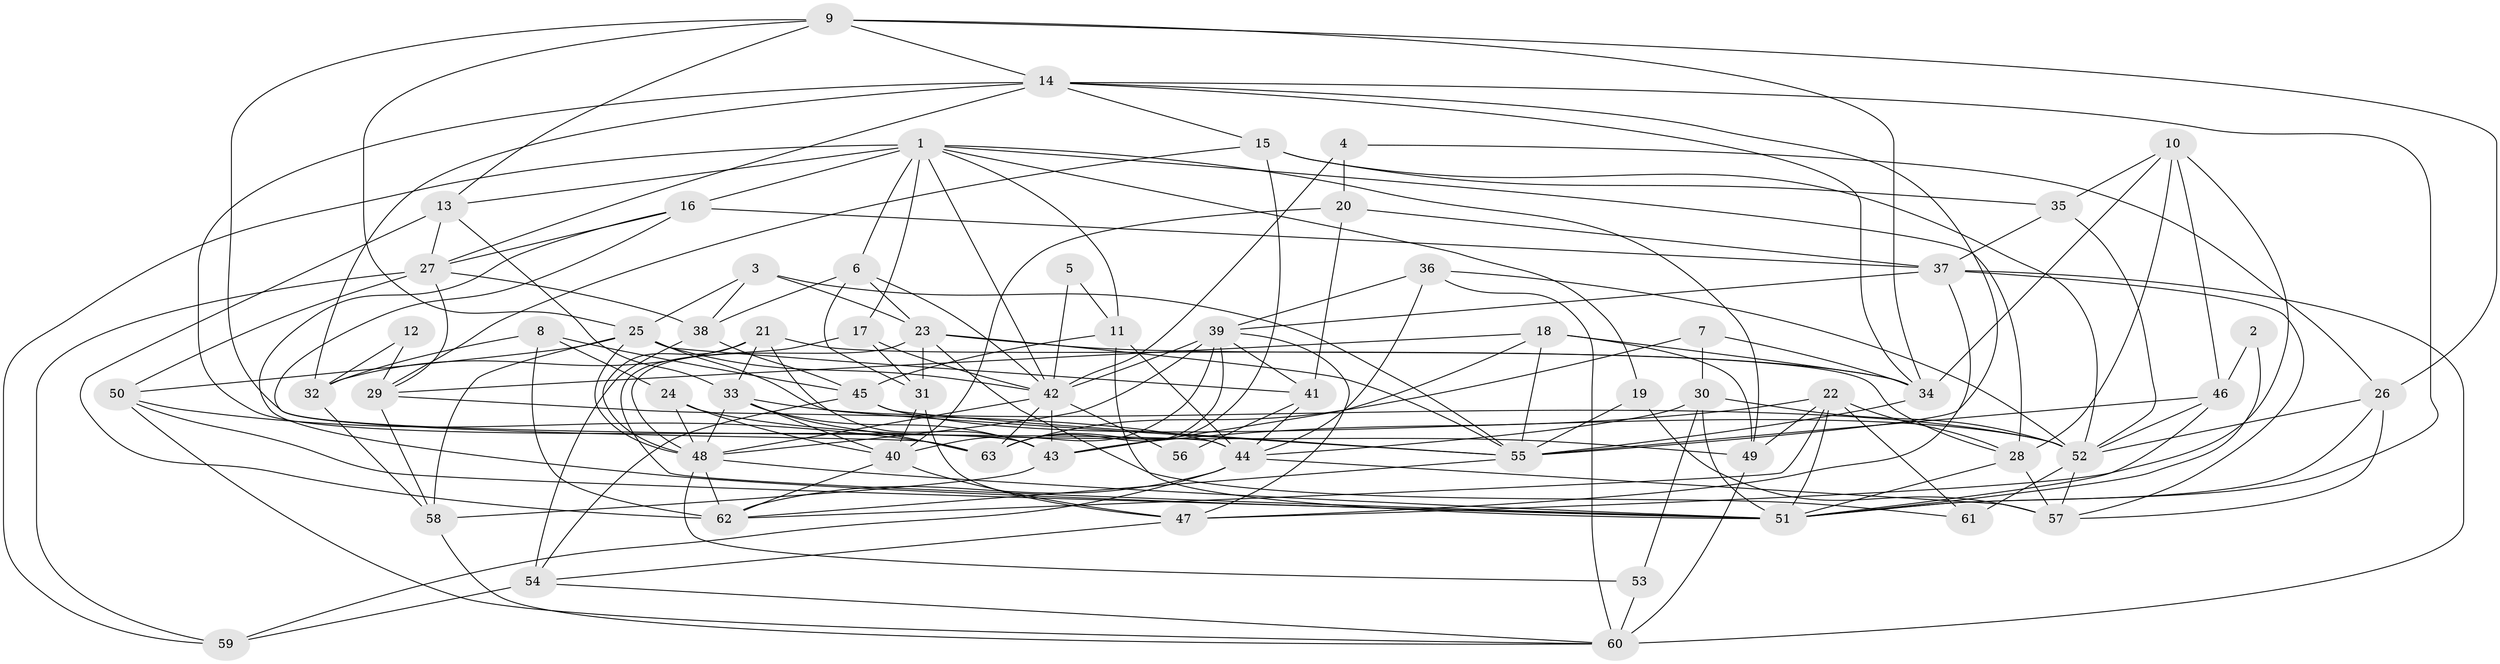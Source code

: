 // original degree distribution, {4: 0.312, 6: 0.08, 7: 0.016, 5: 0.208, 2: 0.12, 3: 0.248, 9: 0.008, 8: 0.008}
// Generated by graph-tools (version 1.1) at 2025/50/03/09/25 03:50:07]
// undirected, 63 vertices, 179 edges
graph export_dot {
graph [start="1"]
  node [color=gray90,style=filled];
  1;
  2;
  3;
  4;
  5;
  6;
  7;
  8;
  9;
  10;
  11;
  12;
  13;
  14;
  15;
  16;
  17;
  18;
  19;
  20;
  21;
  22;
  23;
  24;
  25;
  26;
  27;
  28;
  29;
  30;
  31;
  32;
  33;
  34;
  35;
  36;
  37;
  38;
  39;
  40;
  41;
  42;
  43;
  44;
  45;
  46;
  47;
  48;
  49;
  50;
  51;
  52;
  53;
  54;
  55;
  56;
  57;
  58;
  59;
  60;
  61;
  62;
  63;
  1 -- 6 [weight=1.0];
  1 -- 11 [weight=1.0];
  1 -- 13 [weight=1.0];
  1 -- 16 [weight=1.0];
  1 -- 17 [weight=1.0];
  1 -- 19 [weight=1.0];
  1 -- 28 [weight=1.0];
  1 -- 42 [weight=1.0];
  1 -- 49 [weight=1.0];
  1 -- 59 [weight=1.0];
  2 -- 46 [weight=1.0];
  2 -- 51 [weight=1.0];
  3 -- 23 [weight=1.0];
  3 -- 25 [weight=1.0];
  3 -- 38 [weight=1.0];
  3 -- 55 [weight=1.0];
  4 -- 20 [weight=1.0];
  4 -- 26 [weight=1.0];
  4 -- 42 [weight=1.0];
  5 -- 11 [weight=1.0];
  5 -- 42 [weight=1.0];
  6 -- 23 [weight=1.0];
  6 -- 31 [weight=1.0];
  6 -- 38 [weight=1.0];
  6 -- 42 [weight=1.0];
  7 -- 30 [weight=1.0];
  7 -- 34 [weight=1.0];
  7 -- 63 [weight=1.0];
  8 -- 24 [weight=1.0];
  8 -- 32 [weight=1.0];
  8 -- 45 [weight=1.0];
  8 -- 62 [weight=1.0];
  9 -- 13 [weight=1.0];
  9 -- 14 [weight=1.0];
  9 -- 25 [weight=1.0];
  9 -- 26 [weight=1.0];
  9 -- 34 [weight=1.0];
  9 -- 44 [weight=1.0];
  10 -- 28 [weight=1.0];
  10 -- 34 [weight=1.0];
  10 -- 35 [weight=1.0];
  10 -- 46 [weight=1.0];
  10 -- 47 [weight=1.0];
  11 -- 44 [weight=1.0];
  11 -- 45 [weight=1.0];
  11 -- 51 [weight=1.0];
  12 -- 29 [weight=1.0];
  12 -- 32 [weight=1.0];
  13 -- 27 [weight=1.0];
  13 -- 33 [weight=1.0];
  13 -- 62 [weight=1.0];
  14 -- 15 [weight=1.0];
  14 -- 27 [weight=1.0];
  14 -- 32 [weight=1.0];
  14 -- 34 [weight=1.0];
  14 -- 43 [weight=1.0];
  14 -- 51 [weight=1.0];
  14 -- 55 [weight=1.0];
  15 -- 29 [weight=1.0];
  15 -- 35 [weight=1.0];
  15 -- 52 [weight=1.0];
  15 -- 63 [weight=1.0];
  16 -- 27 [weight=1.0];
  16 -- 37 [weight=2.0];
  16 -- 51 [weight=1.0];
  16 -- 63 [weight=1.0];
  17 -- 31 [weight=1.0];
  17 -- 42 [weight=1.0];
  17 -- 51 [weight=1.0];
  18 -- 29 [weight=1.0];
  18 -- 34 [weight=1.0];
  18 -- 43 [weight=1.0];
  18 -- 49 [weight=1.0];
  18 -- 55 [weight=1.0];
  19 -- 55 [weight=1.0];
  19 -- 57 [weight=1.0];
  20 -- 37 [weight=1.0];
  20 -- 40 [weight=1.0];
  20 -- 41 [weight=1.0];
  21 -- 28 [weight=1.0];
  21 -- 32 [weight=1.0];
  21 -- 33 [weight=1.0];
  21 -- 43 [weight=1.0];
  21 -- 48 [weight=1.0];
  22 -- 28 [weight=1.0];
  22 -- 43 [weight=1.0];
  22 -- 49 [weight=1.0];
  22 -- 51 [weight=1.0];
  22 -- 61 [weight=1.0];
  22 -- 62 [weight=1.0];
  23 -- 31 [weight=1.0];
  23 -- 34 [weight=1.0];
  23 -- 48 [weight=1.0];
  23 -- 55 [weight=1.0];
  23 -- 61 [weight=1.0];
  24 -- 40 [weight=1.0];
  24 -- 48 [weight=1.0];
  24 -- 49 [weight=1.0];
  25 -- 41 [weight=1.0];
  25 -- 42 [weight=1.0];
  25 -- 48 [weight=1.0];
  25 -- 50 [weight=1.0];
  25 -- 55 [weight=1.0];
  25 -- 58 [weight=1.0];
  26 -- 51 [weight=1.0];
  26 -- 52 [weight=1.0];
  26 -- 57 [weight=1.0];
  27 -- 29 [weight=1.0];
  27 -- 38 [weight=1.0];
  27 -- 50 [weight=1.0];
  27 -- 59 [weight=1.0];
  28 -- 51 [weight=1.0];
  28 -- 57 [weight=1.0];
  29 -- 44 [weight=1.0];
  29 -- 58 [weight=1.0];
  30 -- 44 [weight=1.0];
  30 -- 51 [weight=1.0];
  30 -- 52 [weight=1.0];
  30 -- 53 [weight=1.0];
  31 -- 40 [weight=1.0];
  31 -- 47 [weight=1.0];
  32 -- 58 [weight=1.0];
  33 -- 40 [weight=1.0];
  33 -- 43 [weight=1.0];
  33 -- 48 [weight=1.0];
  33 -- 52 [weight=1.0];
  33 -- 63 [weight=1.0];
  34 -- 55 [weight=1.0];
  35 -- 37 [weight=1.0];
  35 -- 52 [weight=1.0];
  36 -- 39 [weight=1.0];
  36 -- 44 [weight=1.0];
  36 -- 52 [weight=1.0];
  36 -- 60 [weight=1.0];
  37 -- 39 [weight=1.0];
  37 -- 47 [weight=1.0];
  37 -- 57 [weight=1.0];
  37 -- 60 [weight=1.0];
  38 -- 45 [weight=1.0];
  38 -- 54 [weight=1.0];
  39 -- 40 [weight=1.0];
  39 -- 41 [weight=1.0];
  39 -- 42 [weight=1.0];
  39 -- 47 [weight=1.0];
  39 -- 48 [weight=1.0];
  39 -- 63 [weight=1.0];
  40 -- 47 [weight=1.0];
  40 -- 62 [weight=1.0];
  41 -- 44 [weight=1.0];
  41 -- 56 [weight=1.0];
  42 -- 43 [weight=1.0];
  42 -- 48 [weight=1.0];
  42 -- 56 [weight=1.0];
  42 -- 63 [weight=1.0];
  43 -- 58 [weight=1.0];
  44 -- 57 [weight=1.0];
  44 -- 59 [weight=1.0];
  44 -- 62 [weight=1.0];
  45 -- 52 [weight=1.0];
  45 -- 54 [weight=1.0];
  45 -- 55 [weight=1.0];
  46 -- 51 [weight=1.0];
  46 -- 52 [weight=1.0];
  46 -- 55 [weight=1.0];
  47 -- 54 [weight=1.0];
  48 -- 51 [weight=1.0];
  48 -- 53 [weight=1.0];
  48 -- 62 [weight=1.0];
  49 -- 60 [weight=1.0];
  50 -- 51 [weight=1.0];
  50 -- 60 [weight=1.0];
  50 -- 63 [weight=1.0];
  52 -- 57 [weight=1.0];
  52 -- 61 [weight=1.0];
  53 -- 60 [weight=2.0];
  54 -- 59 [weight=1.0];
  54 -- 60 [weight=1.0];
  55 -- 62 [weight=1.0];
  58 -- 60 [weight=1.0];
}
